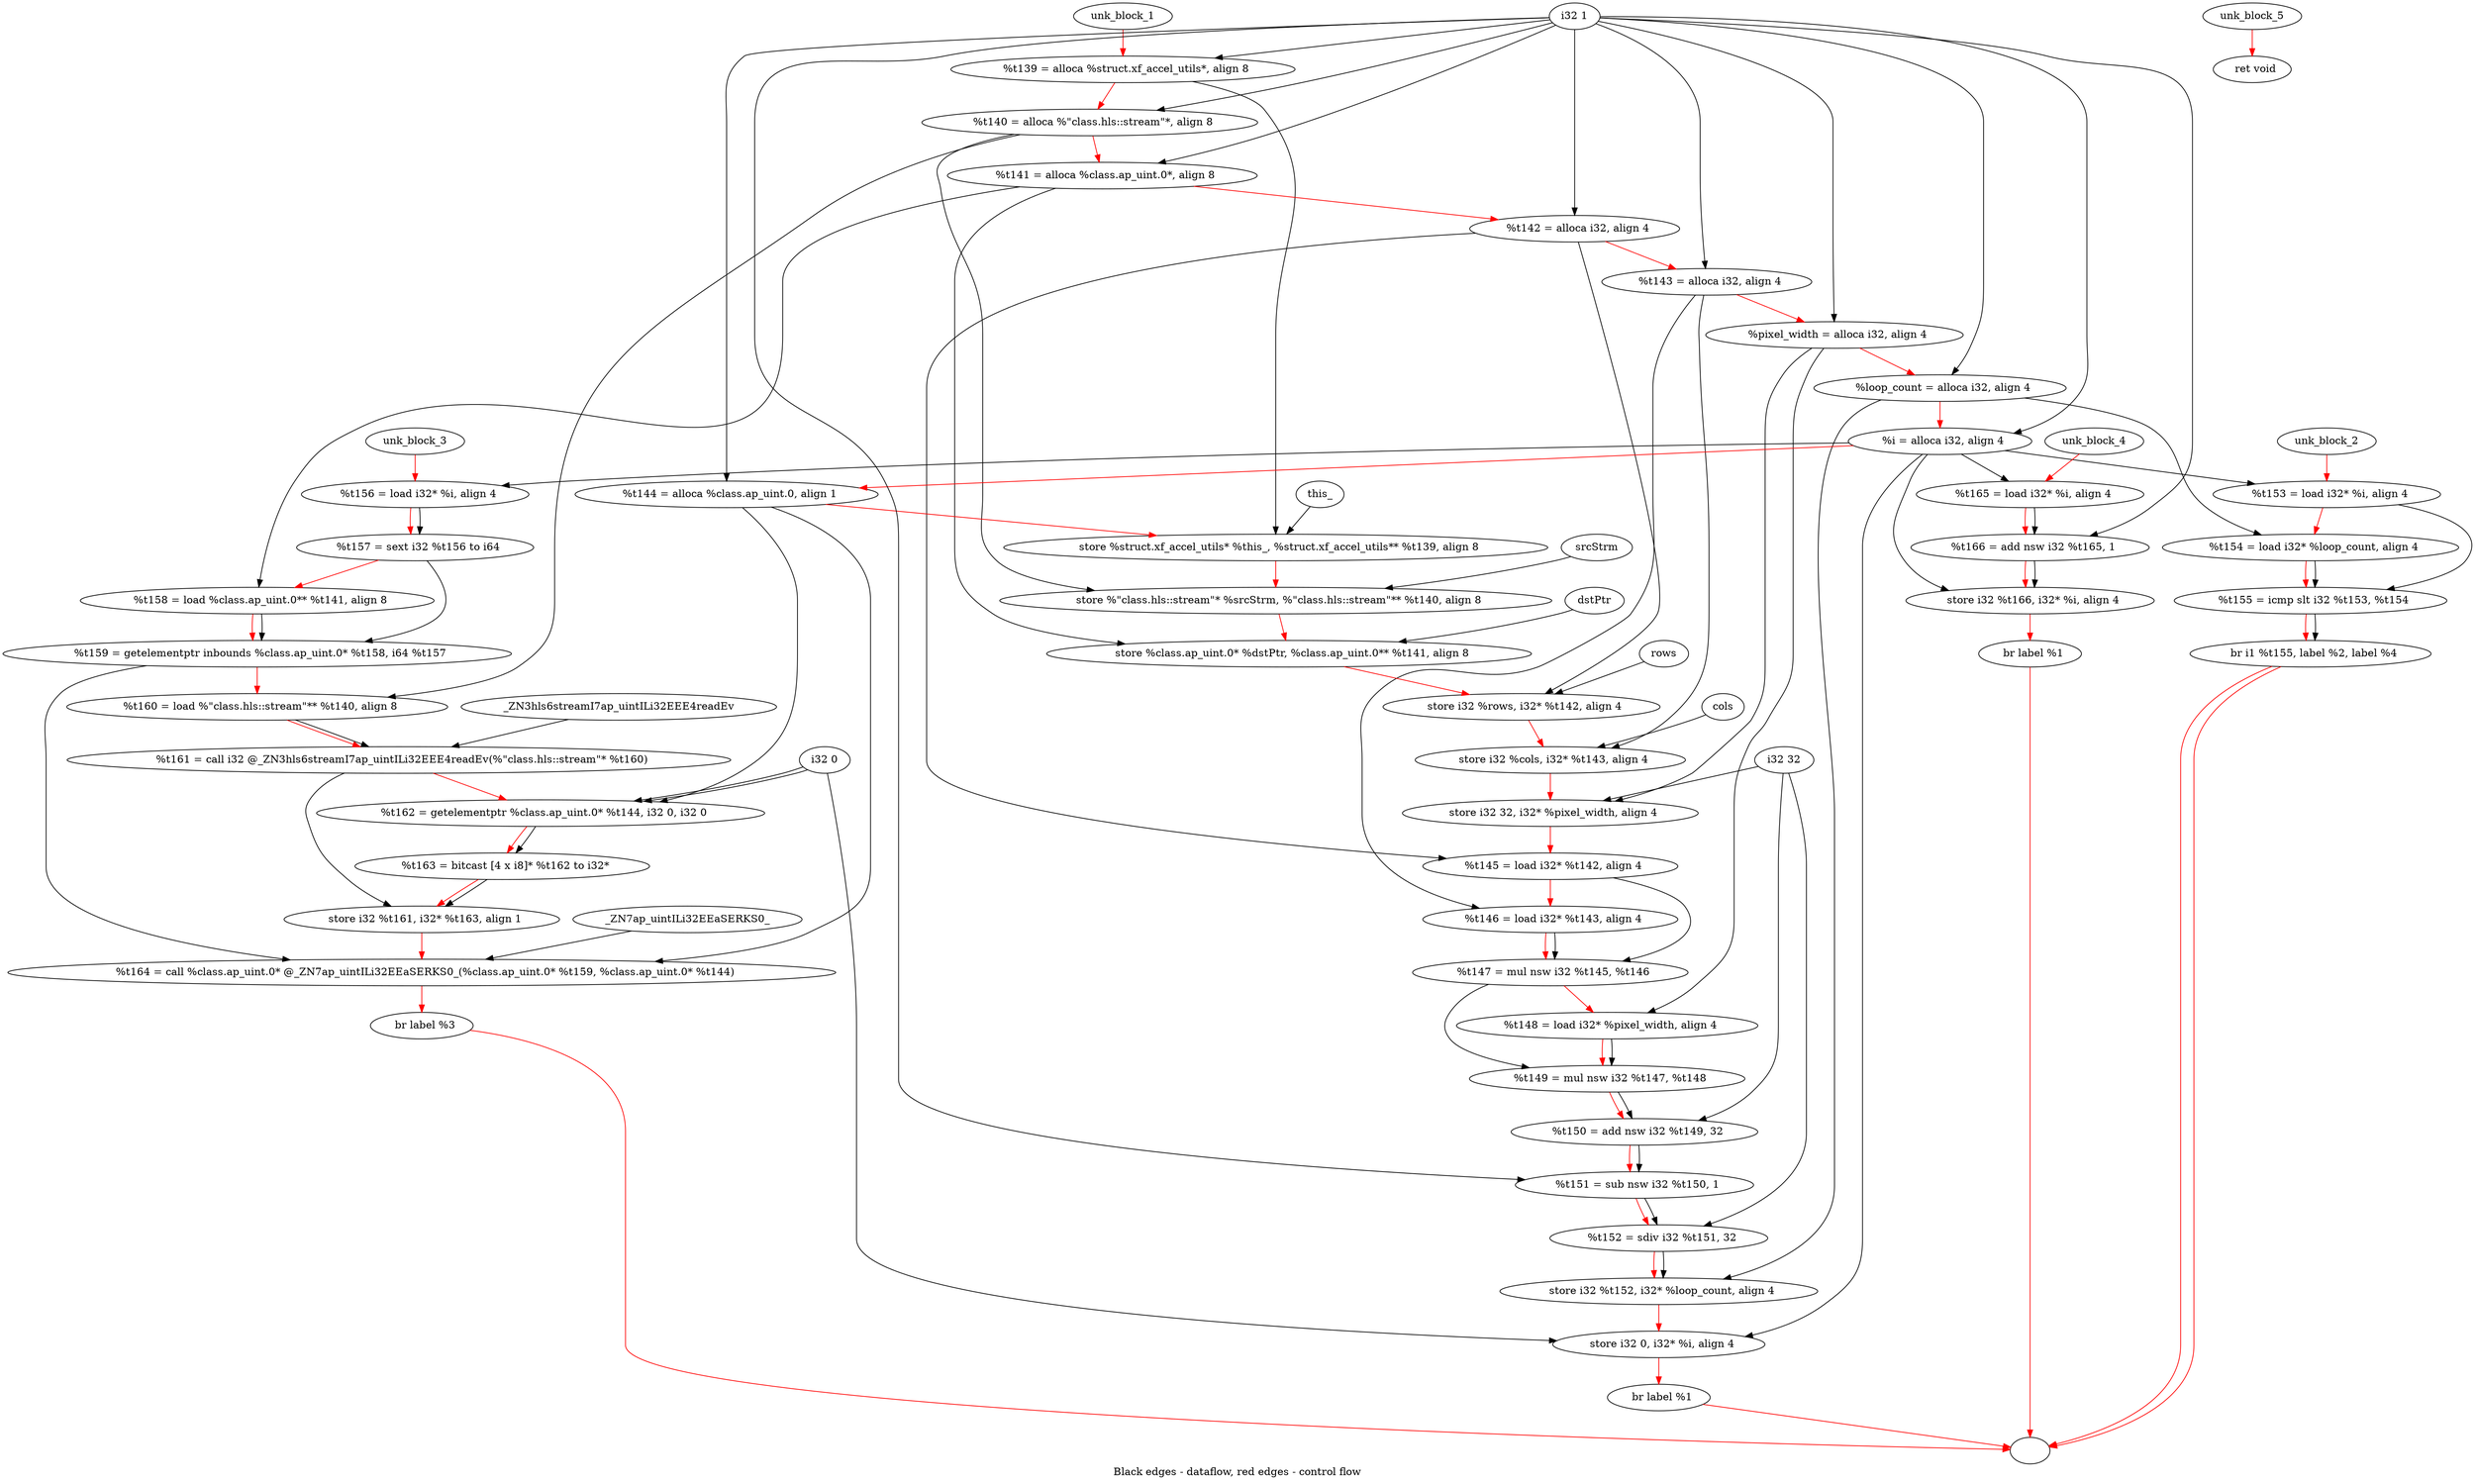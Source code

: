 digraph G {
compound=true
label="Black edges - dataflow, red edges - control flow"
"t139" [label="  %t139 = alloca %struct.xf_accel_utils*, align 8"]
"t140" [label="  %t140 = alloca %\"class.hls::stream\"*, align 8"]
"t141" [label="  %t141 = alloca %class.ap_uint.0*, align 8"]
"t142" [label="  %t142 = alloca i32, align 4"]
"t143" [label="  %t143 = alloca i32, align 4"]
"pixel_width" [label="  %pixel_width = alloca i32, align 4"]
"loop_count" [label="  %loop_count = alloca i32, align 4"]
"i" [label="  %i = alloca i32, align 4"]
"t144" [label="  %t144 = alloca %class.ap_uint.0, align 1"]
"_1" [label="  store %struct.xf_accel_utils* %this_, %struct.xf_accel_utils** %t139, align 8"]
"_2" [label="  store %\"class.hls::stream\"* %srcStrm, %\"class.hls::stream\"** %t140, align 8"]
"_3" [label="  store %class.ap_uint.0* %dstPtr, %class.ap_uint.0** %t141, align 8"]
"_4" [label="  store i32 %rows, i32* %t142, align 4"]
"_5" [label="  store i32 %cols, i32* %t143, align 4"]
"_6" [label="  store i32 32, i32* %pixel_width, align 4"]
"t145" [label="  %t145 = load i32* %t142, align 4"]
"t146" [label="  %t146 = load i32* %t143, align 4"]
"t147" [label="  %t147 = mul nsw i32 %t145, %t146"]
"t148" [label="  %t148 = load i32* %pixel_width, align 4"]
"t149" [label="  %t149 = mul nsw i32 %t147, %t148"]
"t150" [label="  %t150 = add nsw i32 %t149, 32"]
"t151" [label="  %t151 = sub nsw i32 %t150, 1"]
"t152" [label="  %t152 = sdiv i32 %t151, 32"]
"_7" [label="  store i32 %t152, i32* %loop_count, align 4"]
"_8" [label="  store i32 0, i32* %i, align 4"]
"_9" [label="  br label %1"]
"unk_block_1" -> "t139"[color=red]
"i32 1" -> "t139"
"t139" -> "t140"[color=red weight=2]
"i32 1" -> "t140"
"t140" -> "t141"[color=red weight=2]
"i32 1" -> "t141"
"t141" -> "t142"[color=red weight=2]
"i32 1" -> "t142"
"t142" -> "t143"[color=red weight=2]
"i32 1" -> "t143"
"t143" -> "pixel_width"[color=red weight=2]
"i32 1" -> "pixel_width"
"pixel_width" -> "loop_count"[color=red weight=2]
"i32 1" -> "loop_count"
"loop_count" -> "i"[color=red weight=2]
"i32 1" -> "i"
"i" -> "t144"[color=red weight=2]
"i32 1" -> "t144"
"t144" -> "_1"[color=red weight=2]
"this_" -> "_1"
"t139" -> "_1"
"_1" -> "_2"[color=red weight=2]
"srcStrm" -> "_2"
"t140" -> "_2"
"_2" -> "_3"[color=red weight=2]
"dstPtr" -> "_3"
"t141" -> "_3"
"_3" -> "_4"[color=red weight=2]
"rows" -> "_4"
"t142" -> "_4"
"_4" -> "_5"[color=red weight=2]
"cols" -> "_5"
"t143" -> "_5"
"_5" -> "_6"[color=red weight=2]
"i32 32" -> "_6"
"pixel_width" -> "_6"
"_6" -> "t145"[color=red weight=2]
"t142" -> "t145"
"t145" -> "t146"[color=red weight=2]
"t143" -> "t146"
"t146" -> "t147"[color=red weight=2]
"t145" -> "t147"
"t146" -> "t147"
"t147" -> "t148"[color=red weight=2]
"pixel_width" -> "t148"
"t148" -> "t149"[color=red weight=2]
"t147" -> "t149"
"t148" -> "t149"
"t149" -> "t150"[color=red weight=2]
"t149" -> "t150"
"i32 32" -> "t150"
"t150" -> "t151"[color=red weight=2]
"t150" -> "t151"
"i32 1" -> "t151"
"t151" -> "t152"[color=red weight=2]
"t151" -> "t152"
"i32 32" -> "t152"
"t152" -> "_7"[color=red weight=2]
"t152" -> "_7"
"loop_count" -> "_7"
"_7" -> "_8"[color=red weight=2]
"i32 0" -> "_8"
"i" -> "_8"
"_8" -> "_9"[color=red weight=2]
"_9" -> ""[color=red]

"t153" [label="  %t153 = load i32* %i, align 4"]
"t154" [label="  %t154 = load i32* %loop_count, align 4"]
"t155" [label="  %t155 = icmp slt i32 %t153, %t154"]
"_10" [label="  br i1 %t155, label %2, label %4"]
"unk_block_2" -> "t153"[color=red]
"i" -> "t153"
"t153" -> "t154"[color=red weight=2]
"loop_count" -> "t154"
"t154" -> "t155"[color=red weight=2]
"t153" -> "t155"
"t154" -> "t155"
"t155" -> "_10"[color=red weight=2]
"t155" -> "_10"
"_10" -> ""[color=red]
"_10" -> ""[color=red]

"t156" [label="  %t156 = load i32* %i, align 4"]
"t157" [label="  %t157 = sext i32 %t156 to i64"]
"t158" [label="  %t158 = load %class.ap_uint.0** %t141, align 8"]
"t159" [label="  %t159 = getelementptr inbounds %class.ap_uint.0* %t158, i64 %t157"]
"t160" [label="  %t160 = load %\"class.hls::stream\"** %t140, align 8"]
"t161" [label="  %t161 = call i32 @_ZN3hls6streamI7ap_uintILi32EEE4readEv(%\"class.hls::stream\"* %t160)"]
"t162" [label="  %t162 = getelementptr %class.ap_uint.0* %t144, i32 0, i32 0"]
"t163" [label="  %t163 = bitcast [4 x i8]* %t162 to i32*"]
"_11" [label="  store i32 %t161, i32* %t163, align 1"]
"t164" [label="  %t164 = call %class.ap_uint.0* @_ZN7ap_uintILi32EEaSERKS0_(%class.ap_uint.0* %t159, %class.ap_uint.0* %t144)"]
"_12" [label="  br label %3"]
"unk_block_3" -> "t156"[color=red]
"i" -> "t156"
"t156" -> "t157"[color=red weight=2]
"t156" -> "t157"
"t157" -> "t158"[color=red weight=2]
"t141" -> "t158"
"t158" -> "t159"[color=red weight=2]
"t158" -> "t159"
"t157" -> "t159"
"t159" -> "t160"[color=red weight=2]
"t140" -> "t160"
"t160" -> "t161"[color=red weight=2]
"t160" -> "t161"
"_ZN3hls6streamI7ap_uintILi32EEE4readEv" -> "t161"
"t161" -> "t162"[color=red weight=2]
"t144" -> "t162"
"i32 0" -> "t162"
"i32 0" -> "t162"
"t162" -> "t163"[color=red weight=2]
"t162" -> "t163"
"t163" -> "_11"[color=red weight=2]
"t161" -> "_11"
"t163" -> "_11"
"_11" -> "t164"[color=red weight=2]
"t159" -> "t164"
"t144" -> "t164"
"_ZN7ap_uintILi32EEaSERKS0_" -> "t164"
"t164" -> "_12"[color=red weight=2]
"_12" -> ""[color=red]

"t165" [label="  %t165 = load i32* %i, align 4"]
"t166" [label="  %t166 = add nsw i32 %t165, 1"]
"_13" [label="  store i32 %t166, i32* %i, align 4"]
"_14" [label="  br label %1"]
"unk_block_4" -> "t165"[color=red]
"i" -> "t165"
"t165" -> "t166"[color=red weight=2]
"t165" -> "t166"
"i32 1" -> "t166"
"t166" -> "_13"[color=red weight=2]
"t166" -> "_13"
"i" -> "_13"
"_13" -> "_14"[color=red weight=2]
"_14" -> ""[color=red]

"_15" [label="  ret void"]
"unk_block_5" -> "_15"[color=red]

}

